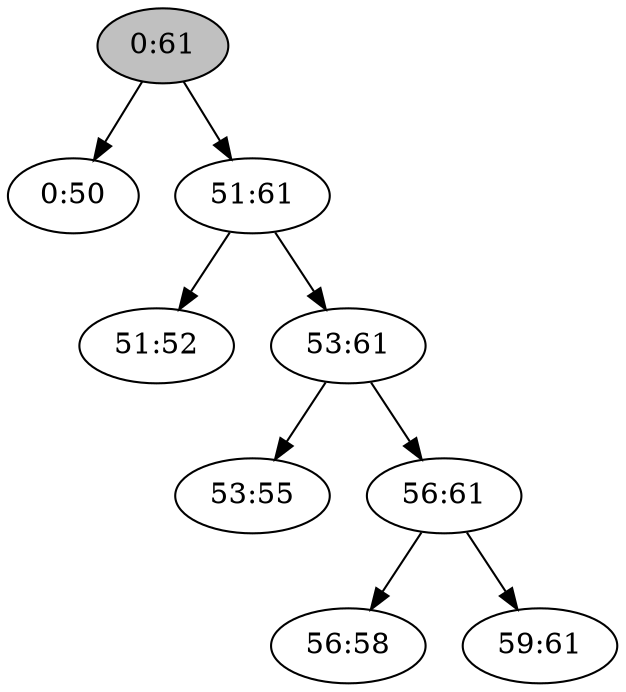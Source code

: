 digraph "big-i0:50" {

/* Nodes */

N_0_61[label="0:61"][style="filled"][fillcolor="grey"];
N_0_50[label="0:50"];
N_51_61[label="51:61"];
N_51_52[label="51:52"];
N_53_61[label="53:61"];
N_53_55[label="53:55"];
N_56_61[label="56:61"];
N_56_58[label="56:58"];
N_59_61[label="59:61"];

/* Edges */

N_0_61 -> N_0_50;
N_51_61 -> N_51_52;
N_53_61 -> N_53_55;
N_56_61 -> N_56_58;
N_56_61 -> N_59_61;
N_53_61 -> N_56_61;
N_51_61 -> N_53_61;
N_0_61 -> N_51_61;
}
